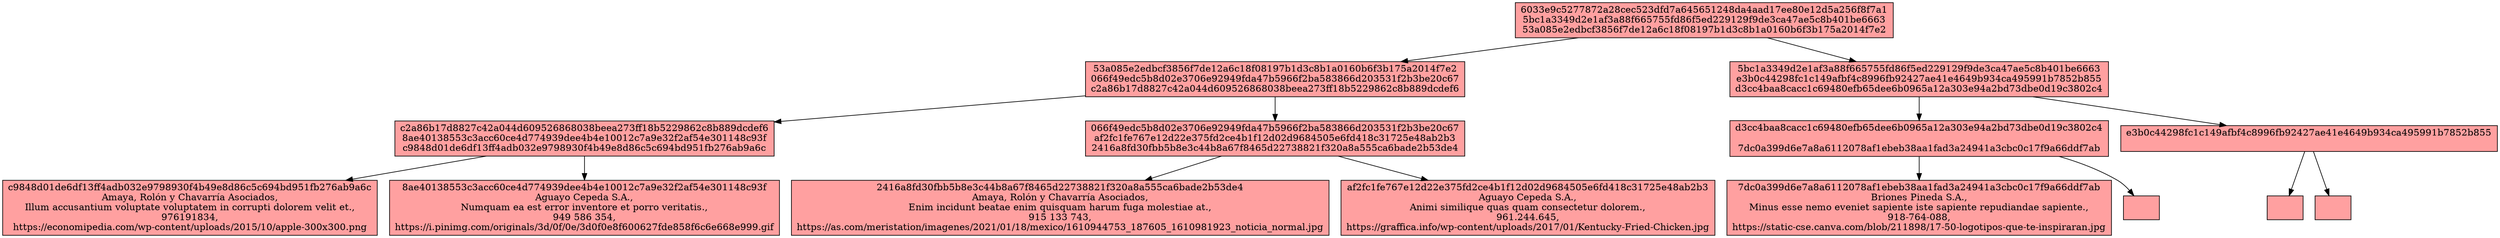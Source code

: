 digraph g{
    
	node [style="filled" shape="rectangle" fillcolor="#ff00005f"];
nodo7[label="6033e9c5277872a28cec523dfd7a645651248da4aad17ee80e12d5a256f8f7a1
5bc1a3349d2e1af3a88f665755fd86f5ed229129f9de3ca47ae5c8b401be6663
53a085e2edbcf3856f7de12a6c18f08197b1d3c8b1a0160b6f3b175a2014f7e2"];
nodo3[label="53a085e2edbcf3856f7de12a6c18f08197b1d3c8b1a0160b6f3b175a2014f7e2
066f49edc5b8d02e3706e92949fda47b5966f2ba583866d203531f2b3be20c67
c2a86b17d8827c42a044d609526868038beea273ff18b5229862c8b889dcdef6"];
nodo1[label="c2a86b17d8827c42a044d609526868038beea273ff18b5229862c8b889dcdef6
8ae40138553c3acc60ce4d774939dee4b4e10012c7a9e32f2af54e301148c93f
c9848d01de6df13ff4adb032e9798930f4b49e8d86c5c694bd951fb276ab9a6c"];
nodo0[label="c9848d01de6df13ff4adb032e9798930f4b49e8d86c5c694bd951fb276ab9a6c
Amaya, Rolón y Chavarría Asociados,\nIllum accusantium voluptate voluptatem in corrupti dolorem velit et.,\n976191834,\nhttps://economipedia.com/wp-content/uploads/2015/10/apple-300x300.png\n"];
nodo2[label="8ae40138553c3acc60ce4d774939dee4b4e10012c7a9e32f2af54e301148c93f
Aguayo Cepeda S.A.,\nNumquam ea est error inventore et porro veritatis.,\n949 586 354,\nhttps://i.pinimg.com/originals/3d/0f/0e/3d0f0e8f600627fde858f6c6e668e999.gif\n"];
nodo1 -> nodo0;
nodo1 -> nodo2;
nodo5[label="066f49edc5b8d02e3706e92949fda47b5966f2ba583866d203531f2b3be20c67
af2fc1fe767e12d22e375fd2ce4b1f12d02d9684505e6fd418c31725e48ab2b3
2416a8fd30fbb5b8e3c44b8a67f8465d22738821f320a8a555ca6bade2b53de4"];
nodo4[label="2416a8fd30fbb5b8e3c44b8a67f8465d22738821f320a8a555ca6bade2b53de4
Amaya, Rolón y Chavarría Asociados,\nEnim incidunt beatae enim quisquam harum fuga molestiae at.,\n915 133 743,\nhttps://as.com/meristation/imagenes/2021/01/18/mexico/1610944753_187605_1610981923_noticia_normal.jpg\n"];
nodo6[label="af2fc1fe767e12d22e375fd2ce4b1f12d02d9684505e6fd418c31725e48ab2b3
Aguayo Cepeda S.A.,\nAnimi similique quas quam consectetur dolorem.,\n961.244.645,\nhttps://graffica.info/wp-content/uploads/2017/01/Kentucky-Fried-Chicken.jpg\n"];
nodo5 -> nodo4;
nodo5 -> nodo6;
nodo3 -> nodo1;
nodo3 -> nodo5;
nodo11[label="5bc1a3349d2e1af3a88f665755fd86f5ed229129f9de3ca47ae5c8b401be6663
e3b0c44298fc1c149afbf4c8996fb92427ae41e4649b934ca495991b7852b855
d3cc4baa8cacc1c69480efb65dee6b0965a12a303e94a2bd73dbe0d19c3802c4"];
nodo9[label="d3cc4baa8cacc1c69480efb65dee6b0965a12a303e94a2bd73dbe0d19c3802c4

7dc0a399d6e7a8a6112078af1ebeb38aa1fad3a24941a3cbc0c17f9a66ddf7ab"];
nodo8[label="7dc0a399d6e7a8a6112078af1ebeb38aa1fad3a24941a3cbc0c17f9a66ddf7ab
Briones Pineda S.A.,\nMinus esse nemo eveniet sapiente iste sapiente repudiandae sapiente.,\n918-764-088,\nhttps://static-cse.canva.com/blob/211898/17-50-logotipos-que-te-inspiraran.jpg\n"];
nodo10[label="
\n"];
nodo9 -> nodo8;
nodo9 -> nodo10;
nodo13[label="e3b0c44298fc1c149afbf4c8996fb92427ae41e4649b934ca495991b7852b855

"];
nodo12[label="
\n"];
nodo14[label="
\n"];
nodo13 -> nodo12;
nodo13 -> nodo14;
nodo11 -> nodo9;
nodo11 -> nodo13;
nodo7 -> nodo3;
nodo7 -> nodo11;

}